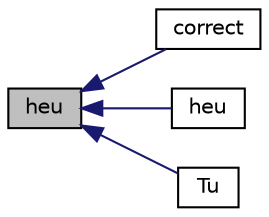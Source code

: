 digraph "heu"
{
  bgcolor="transparent";
  edge [fontname="Helvetica",fontsize="10",labelfontname="Helvetica",labelfontsize="10"];
  node [fontname="Helvetica",fontsize="10",shape=record];
  rankdir="LR";
  Node1 [label="heu",height=0.2,width=0.4,color="black", fillcolor="grey75", style="filled", fontcolor="black"];
  Node1 -> Node2 [dir="back",color="midnightblue",fontsize="10",style="solid",fontname="Helvetica"];
  Node2 [label="correct",height=0.2,width=0.4,color="black",URL="$a00992.html#a3ae44b28050c3aa494c1d8e18cf618c1",tooltip="Update properties. "];
  Node1 -> Node3 [dir="back",color="midnightblue",fontsize="10",style="solid",fontname="Helvetica"];
  Node3 [label="heu",height=0.2,width=0.4,color="black",URL="$a00992.html#a0e90fea4f05841af108f9a75f8fdf13d",tooltip="Unburnt gas enthalpy for cell-set [J/kg]. "];
  Node1 -> Node4 [dir="back",color="midnightblue",fontsize="10",style="solid",fontname="Helvetica"];
  Node4 [label="Tu",height=0.2,width=0.4,color="black",URL="$a00992.html#a3685307f985929364f2c1f0a8c211273",tooltip="Unburnt gas temperature [K]. "];
}
